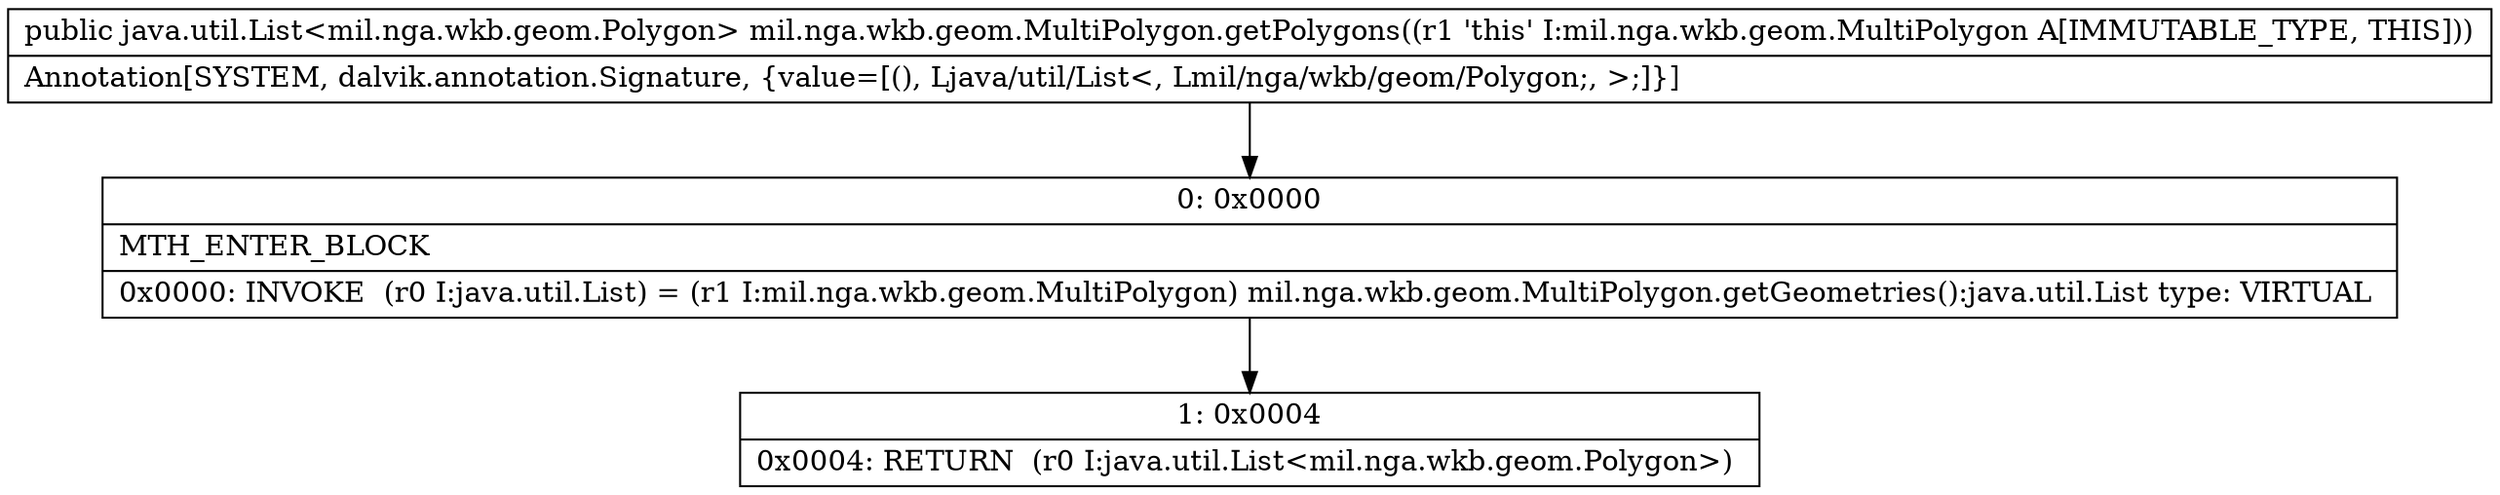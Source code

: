 digraph "CFG formil.nga.wkb.geom.MultiPolygon.getPolygons()Ljava\/util\/List;" {
Node_0 [shape=record,label="{0\:\ 0x0000|MTH_ENTER_BLOCK\l|0x0000: INVOKE  (r0 I:java.util.List) = (r1 I:mil.nga.wkb.geom.MultiPolygon) mil.nga.wkb.geom.MultiPolygon.getGeometries():java.util.List type: VIRTUAL \l}"];
Node_1 [shape=record,label="{1\:\ 0x0004|0x0004: RETURN  (r0 I:java.util.List\<mil.nga.wkb.geom.Polygon\>) \l}"];
MethodNode[shape=record,label="{public java.util.List\<mil.nga.wkb.geom.Polygon\> mil.nga.wkb.geom.MultiPolygon.getPolygons((r1 'this' I:mil.nga.wkb.geom.MultiPolygon A[IMMUTABLE_TYPE, THIS]))  | Annotation[SYSTEM, dalvik.annotation.Signature, \{value=[(), Ljava\/util\/List\<, Lmil\/nga\/wkb\/geom\/Polygon;, \>;]\}]\l}"];
MethodNode -> Node_0;
Node_0 -> Node_1;
}

